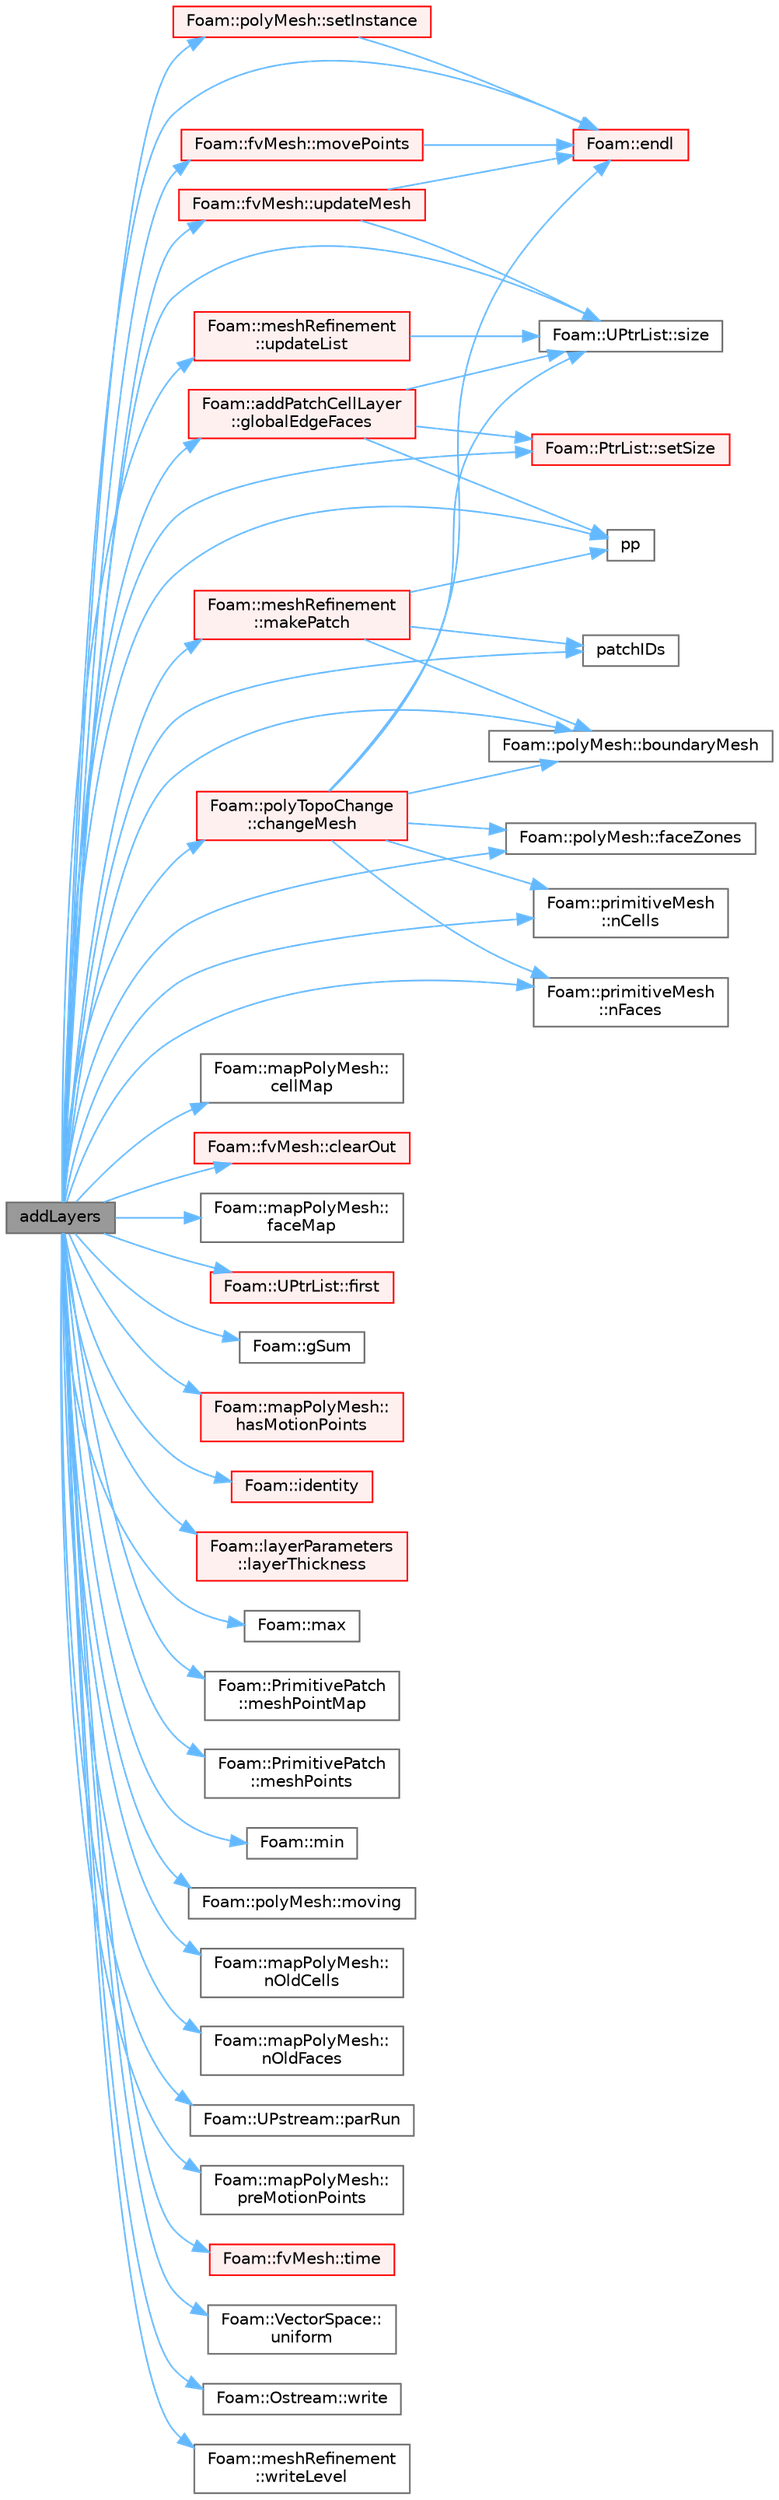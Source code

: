 digraph "addLayers"
{
 // LATEX_PDF_SIZE
  bgcolor="transparent";
  edge [fontname=Helvetica,fontsize=10,labelfontname=Helvetica,labelfontsize=10];
  node [fontname=Helvetica,fontsize=10,shape=box,height=0.2,width=0.4];
  rankdir="LR";
  Node1 [id="Node000001",label="addLayers",height=0.2,width=0.4,color="gray40", fillcolor="grey60", style="filled", fontcolor="black",tooltip=" "];
  Node1 -> Node2 [id="edge1_Node000001_Node000002",color="steelblue1",style="solid",tooltip=" "];
  Node2 [id="Node000002",label="Foam::polyMesh::boundaryMesh",height=0.2,width=0.4,color="grey40", fillcolor="white", style="filled",URL="$classFoam_1_1polyMesh.html#a02c4e324237bfa4eabeec487c0a011a0",tooltip=" "];
  Node1 -> Node3 [id="edge2_Node000001_Node000003",color="steelblue1",style="solid",tooltip=" "];
  Node3 [id="Node000003",label="Foam::mapPolyMesh::\lcellMap",height=0.2,width=0.4,color="grey40", fillcolor="white", style="filled",URL="$classFoam_1_1mapPolyMesh.html#aa3942ff9314208a66e6aa0cdcde4d530",tooltip=" "];
  Node1 -> Node4 [id="edge3_Node000001_Node000004",color="steelblue1",style="solid",tooltip=" "];
  Node4 [id="Node000004",label="Foam::polyTopoChange\l::changeMesh",height=0.2,width=0.4,color="red", fillcolor="#FFF0F0", style="filled",URL="$classFoam_1_1polyTopoChange.html#aadea253a54827c1e9ba3edf6deb58fe8",tooltip=" "];
  Node4 -> Node2 [id="edge4_Node000004_Node000002",color="steelblue1",style="solid",tooltip=" "];
  Node4 -> Node8 [id="edge5_Node000004_Node000008",color="steelblue1",style="solid",tooltip=" "];
  Node8 [id="Node000008",label="Foam::endl",height=0.2,width=0.4,color="red", fillcolor="#FFF0F0", style="filled",URL="$namespaceFoam.html#a7d5eca45a323264dc5fe811500ebda47",tooltip=" "];
  Node4 -> Node12 [id="edge6_Node000004_Node000012",color="steelblue1",style="solid",tooltip=" "];
  Node12 [id="Node000012",label="Foam::polyMesh::faceZones",height=0.2,width=0.4,color="grey40", fillcolor="white", style="filled",URL="$classFoam_1_1polyMesh.html#a091fab9ec32116ddc2f5fb0a802306bc",tooltip=" "];
  Node4 -> Node13 [id="edge7_Node000004_Node000013",color="steelblue1",style="solid",tooltip=" "];
  Node13 [id="Node000013",label="Foam::primitiveMesh\l::nCells",height=0.2,width=0.4,color="grey40", fillcolor="white", style="filled",URL="$classFoam_1_1primitiveMesh.html#aaba52b9f1145afa50dff7a5d41188dd4",tooltip=" "];
  Node4 -> Node15 [id="edge8_Node000004_Node000015",color="steelblue1",style="solid",tooltip=" "];
  Node15 [id="Node000015",label="Foam::primitiveMesh\l::nFaces",height=0.2,width=0.4,color="grey40", fillcolor="white", style="filled",URL="$classFoam_1_1primitiveMesh.html#aad20a227e963e21b706a9dfa3ab7e158",tooltip=" "];
  Node4 -> Node26 [id="edge9_Node000004_Node000026",color="steelblue1",style="solid",tooltip=" "];
  Node26 [id="Node000026",label="Foam::UPtrList::size",height=0.2,width=0.4,color="grey40", fillcolor="white", style="filled",URL="$classFoam_1_1UPtrList.html#a95603446b248fe1ecf5dc59bcc2eaff0",tooltip=" "];
  Node1 -> Node35 [id="edge10_Node000001_Node000035",color="steelblue1",style="solid",tooltip=" "];
  Node35 [id="Node000035",label="Foam::fvMesh::clearOut",height=0.2,width=0.4,color="red", fillcolor="#FFF0F0", style="filled",URL="$classFoam_1_1fvMesh.html#af320697688df08f1438d37a86bcaf25d",tooltip=" "];
  Node1 -> Node8 [id="edge11_Node000001_Node000008",color="steelblue1",style="solid",tooltip=" "];
  Node1 -> Node37 [id="edge12_Node000001_Node000037",color="steelblue1",style="solid",tooltip=" "];
  Node37 [id="Node000037",label="Foam::mapPolyMesh::\lfaceMap",height=0.2,width=0.4,color="grey40", fillcolor="white", style="filled",URL="$classFoam_1_1mapPolyMesh.html#a14fa815e4326f6d2a9d1a356991d3e60",tooltip=" "];
  Node1 -> Node12 [id="edge13_Node000001_Node000012",color="steelblue1",style="solid",tooltip=" "];
  Node1 -> Node38 [id="edge14_Node000001_Node000038",color="steelblue1",style="solid",tooltip=" "];
  Node38 [id="Node000038",label="Foam::UPtrList::first",height=0.2,width=0.4,color="red", fillcolor="#FFF0F0", style="filled",URL="$classFoam_1_1UPtrList.html#a1c9828bc3de9502754d944c95a2ce0d9",tooltip=" "];
  Node1 -> Node40 [id="edge15_Node000001_Node000040",color="steelblue1",style="solid",tooltip=" "];
  Node40 [id="Node000040",label="Foam::addPatchCellLayer\l::globalEdgeFaces",height=0.2,width=0.4,color="red", fillcolor="#FFF0F0", style="filled",URL="$classFoam_1_1addPatchCellLayer.html#aeea8524ff2d092f53488dd1cb593c58e",tooltip=" "];
  Node40 -> Node46 [id="edge16_Node000040_Node000046",color="steelblue1",style="solid",tooltip=" "];
  Node46 [id="Node000046",label="pp",height=0.2,width=0.4,color="grey40", fillcolor="white", style="filled",URL="$checkPatchTopology_8H.html#a62bd17b324c5b9481f03d4b6d6e09f88",tooltip=" "];
  Node40 -> Node47 [id="edge17_Node000040_Node000047",color="steelblue1",style="solid",tooltip=" "];
  Node47 [id="Node000047",label="Foam::PtrList::setSize",height=0.2,width=0.4,color="red", fillcolor="#FFF0F0", style="filled",URL="$classFoam_1_1PtrList.html#a69101c7616426ea26b33577a730b73e8",tooltip=" "];
  Node40 -> Node26 [id="edge18_Node000040_Node000026",color="steelblue1",style="solid",tooltip=" "];
  Node1 -> Node62 [id="edge19_Node000001_Node000062",color="steelblue1",style="solid",tooltip=" "];
  Node62 [id="Node000062",label="Foam::gSum",height=0.2,width=0.4,color="grey40", fillcolor="white", style="filled",URL="$namespaceFoam.html#a11b1ebb4c53ad062332767d75ca96328",tooltip=" "];
  Node1 -> Node63 [id="edge20_Node000001_Node000063",color="steelblue1",style="solid",tooltip=" "];
  Node63 [id="Node000063",label="Foam::mapPolyMesh::\lhasMotionPoints",height=0.2,width=0.4,color="red", fillcolor="#FFF0F0", style="filled",URL="$classFoam_1_1mapPolyMesh.html#aff98fc11bbc5b4a9e049d75f552357f2",tooltip=" "];
  Node1 -> Node64 [id="edge21_Node000001_Node000064",color="steelblue1",style="solid",tooltip=" "];
  Node64 [id="Node000064",label="Foam::identity",height=0.2,width=0.4,color="red", fillcolor="#FFF0F0", style="filled",URL="$namespaceFoam.html#a14e1da6db5665f43c1e588eab475eabf",tooltip=" "];
  Node1 -> Node67 [id="edge22_Node000001_Node000067",color="steelblue1",style="solid",tooltip=" "];
  Node67 [id="Node000067",label="Foam::layerParameters\l::layerThickness",height=0.2,width=0.4,color="red", fillcolor="#FFF0F0", style="filled",URL="$classFoam_1_1layerParameters.html#a8a1c8ec8918bc516a618bc1a05708d3e",tooltip=" "];
  Node1 -> Node70 [id="edge23_Node000001_Node000070",color="steelblue1",style="solid",tooltip=" "];
  Node70 [id="Node000070",label="Foam::meshRefinement\l::makePatch",height=0.2,width=0.4,color="red", fillcolor="#FFF0F0", style="filled",URL="$classFoam_1_1meshRefinement.html#aca2e02beb44887a5eede2d5061d6eb54",tooltip=" "];
  Node70 -> Node2 [id="edge24_Node000070_Node000002",color="steelblue1",style="solid",tooltip=" "];
  Node70 -> Node72 [id="edge25_Node000070_Node000072",color="steelblue1",style="solid",tooltip=" "];
  Node72 [id="Node000072",label="patchIDs",height=0.2,width=0.4,color="grey40", fillcolor="white", style="filled",URL="$checkPatchTopology_8H.html#a328b75682b3b5c01024a5accee495a5a",tooltip=" "];
  Node70 -> Node46 [id="edge26_Node000070_Node000046",color="steelblue1",style="solid",tooltip=" "];
  Node1 -> Node22 [id="edge27_Node000001_Node000022",color="steelblue1",style="solid",tooltip=" "];
  Node22 [id="Node000022",label="Foam::max",height=0.2,width=0.4,color="grey40", fillcolor="white", style="filled",URL="$namespaceFoam.html#a0e0c00c14acbabe88eec56a8b0fa2806",tooltip=" "];
  Node1 -> Node73 [id="edge28_Node000001_Node000073",color="steelblue1",style="solid",tooltip=" "];
  Node73 [id="Node000073",label="Foam::PrimitivePatch\l::meshPointMap",height=0.2,width=0.4,color="grey40", fillcolor="white", style="filled",URL="$classFoam_1_1PrimitivePatch.html#a4bfdf4cb7ea71c49e0131cb6358eacf7",tooltip=" "];
  Node1 -> Node74 [id="edge29_Node000001_Node000074",color="steelblue1",style="solid",tooltip=" "];
  Node74 [id="Node000074",label="Foam::PrimitivePatch\l::meshPoints",height=0.2,width=0.4,color="grey40", fillcolor="white", style="filled",URL="$classFoam_1_1PrimitivePatch.html#a52e3a457780fe74b31d39dc046bce1d8",tooltip=" "];
  Node1 -> Node23 [id="edge30_Node000001_Node000023",color="steelblue1",style="solid",tooltip=" "];
  Node23 [id="Node000023",label="Foam::min",height=0.2,width=0.4,color="grey40", fillcolor="white", style="filled",URL="$namespaceFoam.html#a96b65441175bbfb9a869045dc05fb0b9",tooltip=" "];
  Node1 -> Node75 [id="edge31_Node000001_Node000075",color="steelblue1",style="solid",tooltip=" "];
  Node75 [id="Node000075",label="Foam::fvMesh::movePoints",height=0.2,width=0.4,color="red", fillcolor="#FFF0F0", style="filled",URL="$classFoam_1_1fvMesh.html#ab62834098bae1d3887f578c700754f39",tooltip=" "];
  Node75 -> Node8 [id="edge32_Node000075_Node000008",color="steelblue1",style="solid",tooltip=" "];
  Node1 -> Node81 [id="edge33_Node000001_Node000081",color="steelblue1",style="solid",tooltip=" "];
  Node81 [id="Node000081",label="Foam::polyMesh::moving",height=0.2,width=0.4,color="grey40", fillcolor="white", style="filled",URL="$classFoam_1_1polyMesh.html#a44591c0359671cccda8b84161464cd04",tooltip=" "];
  Node1 -> Node13 [id="edge34_Node000001_Node000013",color="steelblue1",style="solid",tooltip=" "];
  Node1 -> Node15 [id="edge35_Node000001_Node000015",color="steelblue1",style="solid",tooltip=" "];
  Node1 -> Node82 [id="edge36_Node000001_Node000082",color="steelblue1",style="solid",tooltip=" "];
  Node82 [id="Node000082",label="Foam::mapPolyMesh::\lnOldCells",height=0.2,width=0.4,color="grey40", fillcolor="white", style="filled",URL="$classFoam_1_1mapPolyMesh.html#a0078cd9d7ee600f5e1057cf88c44da86",tooltip=" "];
  Node1 -> Node83 [id="edge37_Node000001_Node000083",color="steelblue1",style="solid",tooltip=" "];
  Node83 [id="Node000083",label="Foam::mapPolyMesh::\lnOldFaces",height=0.2,width=0.4,color="grey40", fillcolor="white", style="filled",URL="$classFoam_1_1mapPolyMesh.html#aadafd6d75129adeffda390ada7c52eb0",tooltip=" "];
  Node1 -> Node84 [id="edge38_Node000001_Node000084",color="steelblue1",style="solid",tooltip=" "];
  Node84 [id="Node000084",label="Foam::UPstream::parRun",height=0.2,width=0.4,color="grey40", fillcolor="white", style="filled",URL="$classFoam_1_1UPstream.html#afb8def01c77f71ab69d0bf95b9fb0321",tooltip=" "];
  Node1 -> Node72 [id="edge39_Node000001_Node000072",color="steelblue1",style="solid",tooltip=" "];
  Node1 -> Node46 [id="edge40_Node000001_Node000046",color="steelblue1",style="solid",tooltip=" "];
  Node1 -> Node85 [id="edge41_Node000001_Node000085",color="steelblue1",style="solid",tooltip=" "];
  Node85 [id="Node000085",label="Foam::mapPolyMesh::\lpreMotionPoints",height=0.2,width=0.4,color="grey40", fillcolor="white", style="filled",URL="$classFoam_1_1mapPolyMesh.html#a97c002f050ac161051d5fe3c9796fc37",tooltip=" "];
  Node1 -> Node86 [id="edge42_Node000001_Node000086",color="steelblue1",style="solid",tooltip=" "];
  Node86 [id="Node000086",label="Foam::polyMesh::setInstance",height=0.2,width=0.4,color="red", fillcolor="#FFF0F0", style="filled",URL="$classFoam_1_1polyMesh.html#a048a3882212dbb3d5f6f05a0cada9128",tooltip=" "];
  Node86 -> Node8 [id="edge43_Node000086_Node000008",color="steelblue1",style="solid",tooltip=" "];
  Node1 -> Node47 [id="edge44_Node000001_Node000047",color="steelblue1",style="solid",tooltip=" "];
  Node1 -> Node26 [id="edge45_Node000001_Node000026",color="steelblue1",style="solid",tooltip=" "];
  Node1 -> Node89 [id="edge46_Node000001_Node000089",color="steelblue1",style="solid",tooltip=" "];
  Node89 [id="Node000089",label="Foam::fvMesh::time",height=0.2,width=0.4,color="red", fillcolor="#FFF0F0", style="filled",URL="$classFoam_1_1fvMesh.html#a2abfb6ffb81a9ffbf408030674873052",tooltip=" "];
  Node1 -> Node91 [id="edge47_Node000001_Node000091",color="steelblue1",style="solid",tooltip=" "];
  Node91 [id="Node000091",label="Foam::VectorSpace::\luniform",height=0.2,width=0.4,color="grey40", fillcolor="white", style="filled",URL="$classFoam_1_1VectorSpace.html#abfb43d939d54e537cb94b25ac57612ec",tooltip=" "];
  Node1 -> Node92 [id="edge48_Node000001_Node000092",color="steelblue1",style="solid",tooltip=" "];
  Node92 [id="Node000092",label="Foam::meshRefinement\l::updateList",height=0.2,width=0.4,color="red", fillcolor="#FFF0F0", style="filled",URL="$classFoam_1_1meshRefinement.html#acb22f124478b6f5cd17b2d7dad384cf8",tooltip=" "];
  Node92 -> Node26 [id="edge49_Node000092_Node000026",color="steelblue1",style="solid",tooltip=" "];
  Node1 -> Node95 [id="edge50_Node000001_Node000095",color="steelblue1",style="solid",tooltip=" "];
  Node95 [id="Node000095",label="Foam::fvMesh::updateMesh",height=0.2,width=0.4,color="red", fillcolor="#FFF0F0", style="filled",URL="$classFoam_1_1fvMesh.html#a9c8cde0b192708d622d874f8cc2df66d",tooltip=" "];
  Node95 -> Node8 [id="edge51_Node000095_Node000008",color="steelblue1",style="solid",tooltip=" "];
  Node95 -> Node26 [id="edge52_Node000095_Node000026",color="steelblue1",style="solid",tooltip=" "];
  Node1 -> Node104 [id="edge53_Node000001_Node000104",color="steelblue1",style="solid",tooltip=" "];
  Node104 [id="Node000104",label="Foam::Ostream::write",height=0.2,width=0.4,color="grey40", fillcolor="white", style="filled",URL="$classFoam_1_1Ostream.html#a8da7514808d6493ccfd30582fc945aa1",tooltip=" "];
  Node1 -> Node105 [id="edge54_Node000001_Node000105",color="steelblue1",style="solid",tooltip=" "];
  Node105 [id="Node000105",label="Foam::meshRefinement\l::writeLevel",height=0.2,width=0.4,color="grey40", fillcolor="white", style="filled",URL="$classFoam_1_1meshRefinement.html#aeffc4049f055c08fd23bede34d7a1d0b",tooltip=" "];
}
